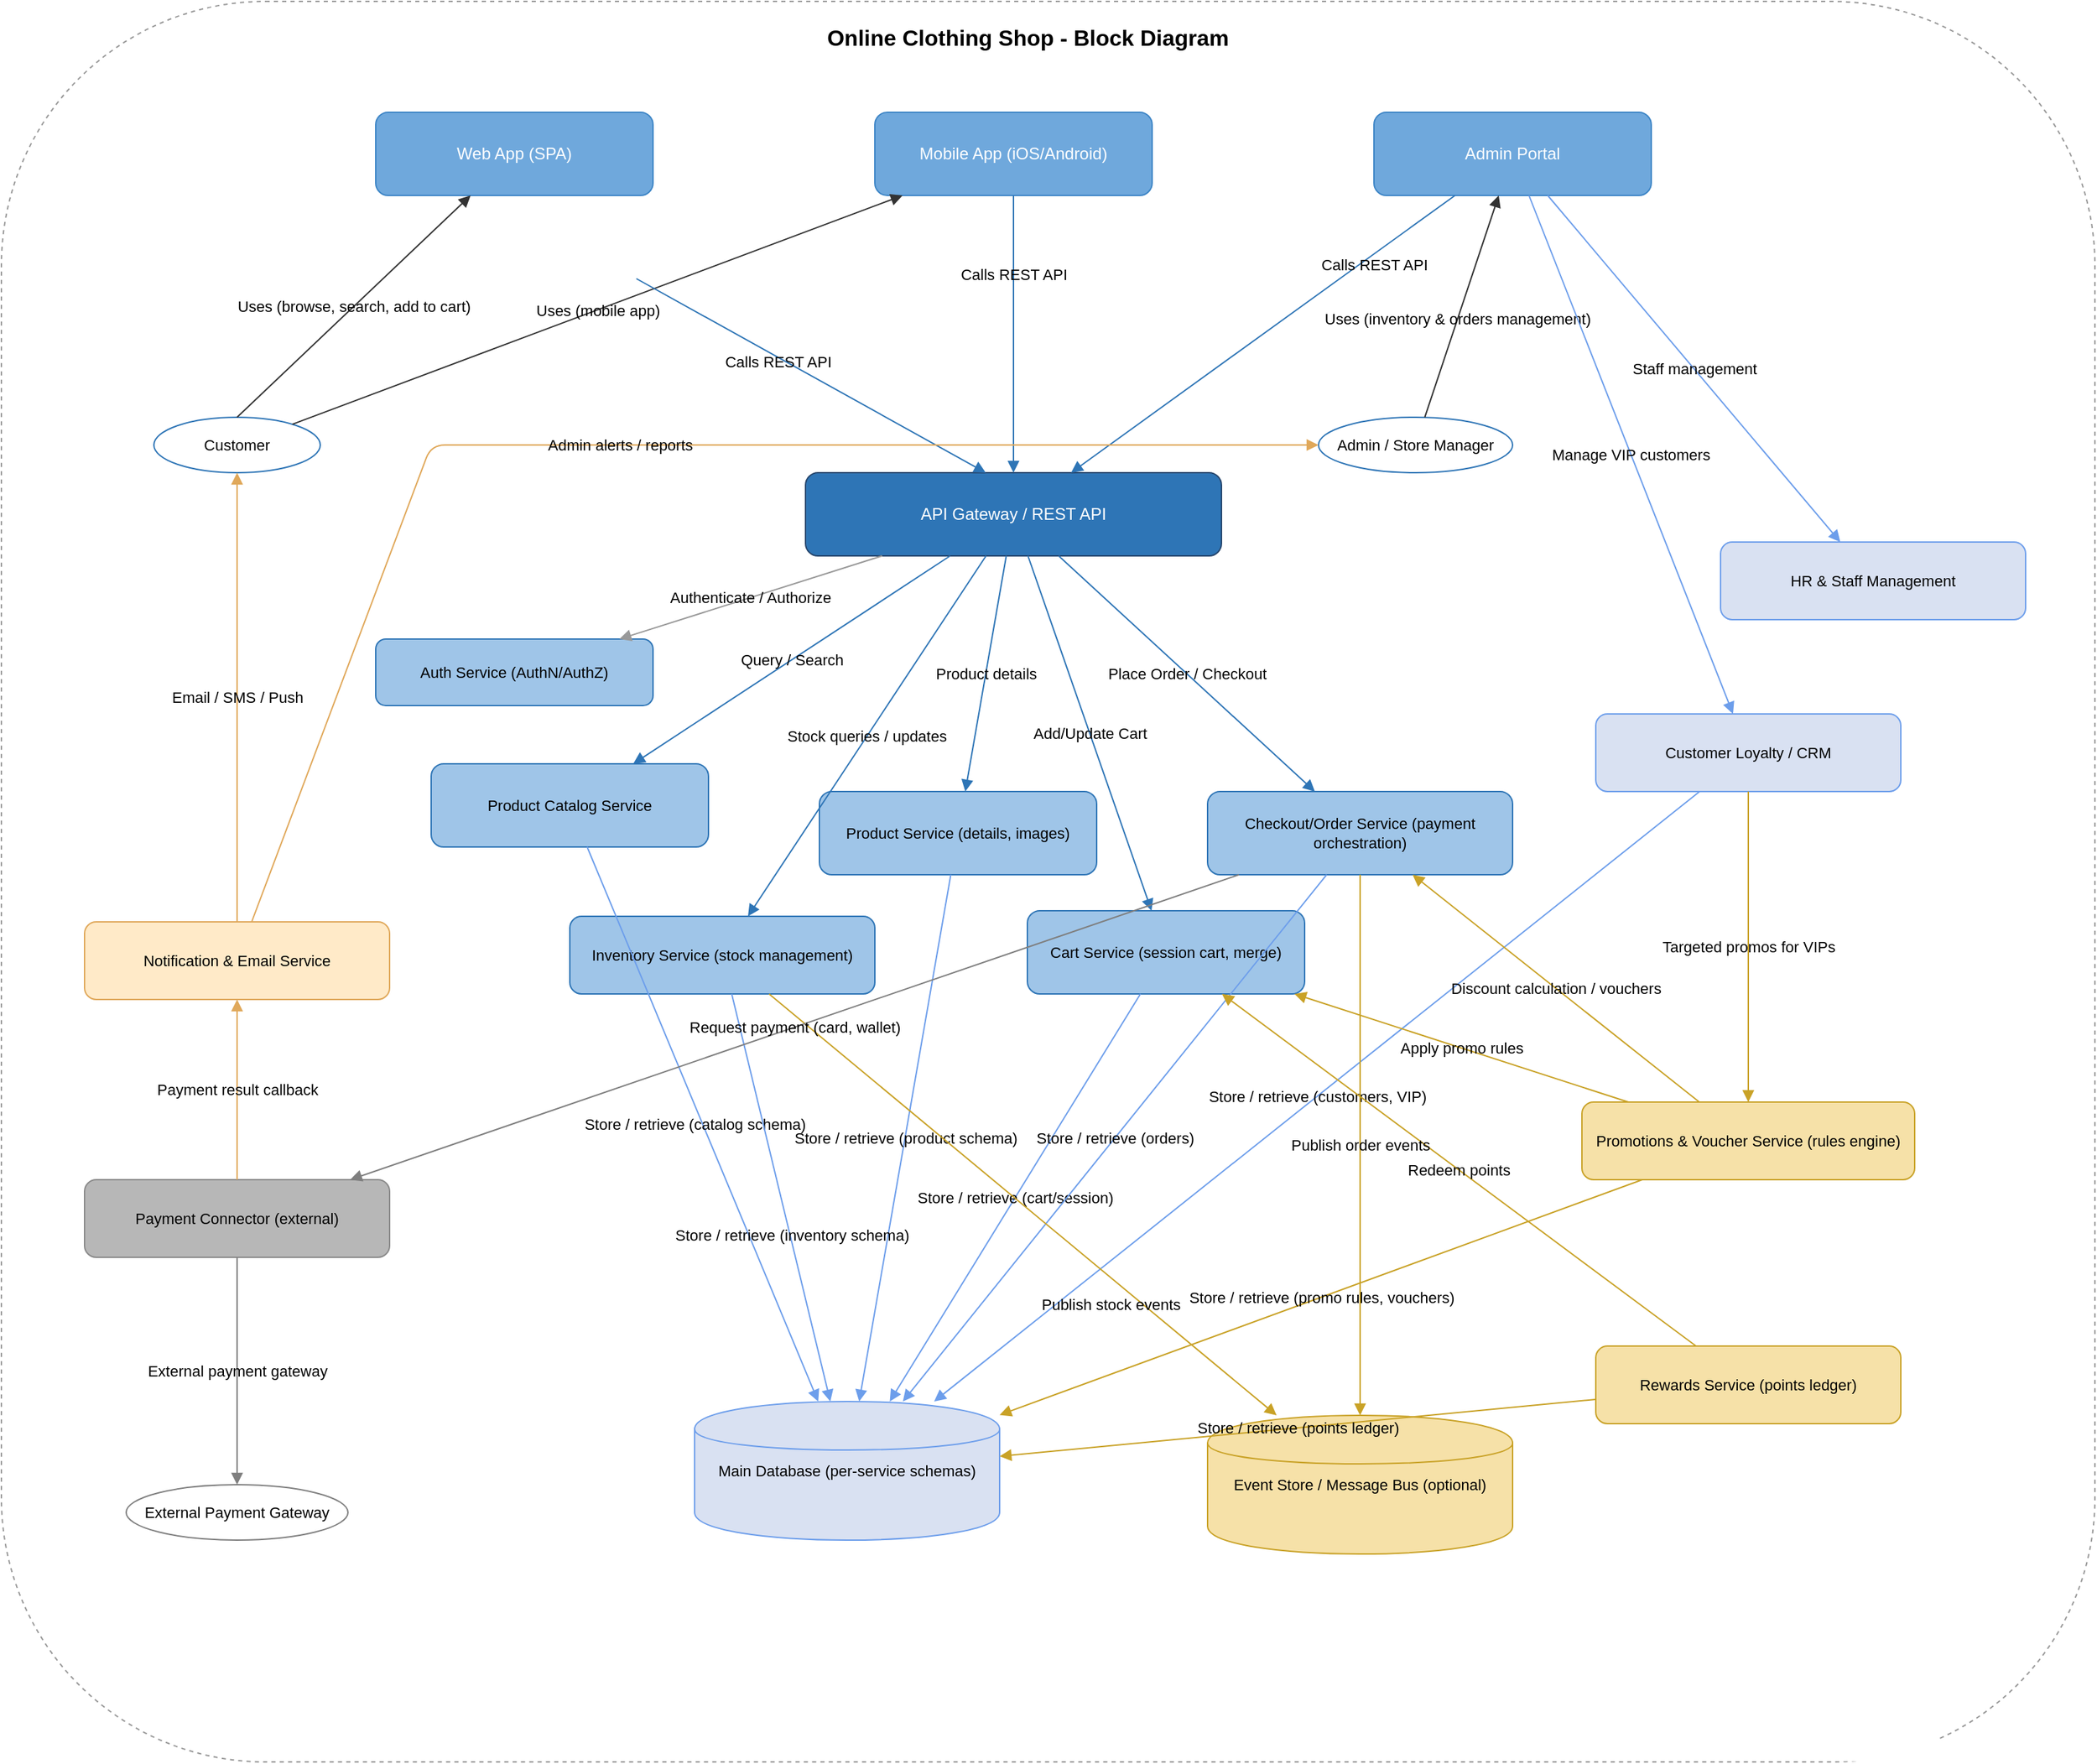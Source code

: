 <mxfile version="28.2.3" pages="4">
  <diagram id="BTmJ7w78IHY5q9u9kIPu" name="BlockDiagram">
    <mxGraphModel grid="0" page="0" gridSize="10" guides="1" tooltips="1" connect="1" arrows="1" fold="1" pageScale="1" pageWidth="827" pageHeight="1169" math="0" shadow="0">
      <root>
        <mxCell id="0" />
        <mxCell id="1" parent="0" />
        <mxCell id="WgEVfO_TUkirVARfNuyo-5" value="" style="rounded=1;dashed=1;strokeColor=#999999;fillColor=none;fontSize=11;align=left;" vertex="1" parent="1">
          <mxGeometry x="-450" y="-1040" width="1510" height="1270" as="geometry" />
        </mxCell>
        <mxCell id="WgEVfO_TUkirVARfNuyo-1" value="Online Clothing Shop - Block Diagram" style="text;html=1;fontSize=16;fontStyle=1;align=center;" vertex="1" parent="1">
          <mxGeometry x="-170" y="-1030" width="920" height="28" as="geometry" />
        </mxCell>
        <mxCell id="WgEVfO_TUkirVARfNuyo-2" value="Customer" style="ellipse;whiteSpace=wrap;html=1;fillColor=#FFFFFF;strokeColor=#2E75B6;fontSize=11;" vertex="1" parent="1">
          <mxGeometry x="-340" y="-740" width="120" height="40" as="geometry" />
        </mxCell>
        <mxCell id="WgEVfO_TUkirVARfNuyo-3" value="Admin / Store Manager" style="ellipse;whiteSpace=wrap;html=1;fillColor=#FFFFFF;strokeColor=#2E75B6;fontSize=11;" vertex="1" parent="1">
          <mxGeometry x="500" y="-740" width="140" height="40" as="geometry" />
        </mxCell>
        <mxCell id="WgEVfO_TUkirVARfNuyo-4" value="External Payment Gateway" style="ellipse;whiteSpace=wrap;html=1;fillColor=#FFFFFF;strokeColor=#7F7F7F;fontSize=11;" vertex="1" parent="1">
          <mxGeometry x="-360" y="30" width="160" height="40" as="geometry" />
        </mxCell>
        <mxCell id="WgEVfO_TUkirVARfNuyo-6" value="Web App (SPA)" style="rounded=1;whiteSpace=wrap;html=1;fillColor=#6fa8dc;strokeColor=#3d85c6;fontSize=12;align=center;fontColor=#ffffff;" vertex="1" parent="1">
          <mxGeometry x="-180" y="-960" width="200" height="60" as="geometry" />
        </mxCell>
        <mxCell id="WgEVfO_TUkirVARfNuyo-7" value="Mobile App (iOS/Android)" style="rounded=1;whiteSpace=wrap;html=1;fillColor=#6fa8dc;strokeColor=#3d85c6;fontSize=12;align=center;fontColor=#ffffff;" vertex="1" parent="1">
          <mxGeometry x="180" y="-960" width="200" height="60" as="geometry" />
        </mxCell>
        <mxCell id="WgEVfO_TUkirVARfNuyo-8" value="Admin Portal" style="rounded=1;whiteSpace=wrap;html=1;fillColor=#6fa8dc;strokeColor=#3d85c6;fontSize=12;align=center;fontColor=#ffffff;" vertex="1" parent="1">
          <mxGeometry x="540" y="-960" width="200" height="60" as="geometry" />
        </mxCell>
        <mxCell id="WgEVfO_TUkirVARfNuyo-9" value="API Gateway / REST API" style="rounded=1;whiteSpace=wrap;html=1;fillColor=#2E75B6;strokeColor=#26466D;fontSize=12;fontColor=#ffffff;align=center;" vertex="1" parent="1">
          <mxGeometry x="130" y="-700" width="300" height="60" as="geometry" />
        </mxCell>
        <mxCell id="WgEVfO_TUkirVARfNuyo-10" value="Auth Service (AuthN/AuthZ)" style="rounded=1;whiteSpace=wrap;html=1;fillColor=#9fc5e8;strokeColor=#2E75B6;fontSize=11;align=center;" vertex="1" parent="1">
          <mxGeometry x="-180" y="-580" width="200" height="48" as="geometry" />
        </mxCell>
        <mxCell id="WgEVfO_TUkirVARfNuyo-11" value="Product Catalog Service" style="rounded=1;whiteSpace=wrap;html=1;fillColor=#9fc5e8;strokeColor=#2E75B6;fontSize=11;align=center;" vertex="1" parent="1">
          <mxGeometry x="-140" y="-490" width="200" height="60" as="geometry" />
        </mxCell>
        <mxCell id="WgEVfO_TUkirVARfNuyo-12" value="Product Service (details, images)" style="rounded=1;whiteSpace=wrap;html=1;fillColor=#9fc5e8;strokeColor=#2E75B6;fontSize=11;align=center;" vertex="1" parent="1">
          <mxGeometry x="140" y="-470" width="200" height="60" as="geometry" />
        </mxCell>
        <mxCell id="WgEVfO_TUkirVARfNuyo-13" value="Cart Service (session cart, merge)" style="rounded=1;whiteSpace=wrap;html=1;fillColor=#9fc5e8;strokeColor=#2E75B6;fontSize=11;align=center;" vertex="1" parent="1">
          <mxGeometry x="290" y="-384" width="200" height="60" as="geometry" />
        </mxCell>
        <mxCell id="WgEVfO_TUkirVARfNuyo-14" value="Checkout/Order Service (payment orchestration)" style="rounded=1;whiteSpace=wrap;html=1;fillColor=#9fc5e8;strokeColor=#2E75B6;fontSize=11;align=center;" vertex="1" parent="1">
          <mxGeometry x="420" y="-470" width="220" height="60" as="geometry" />
        </mxCell>
        <mxCell id="WgEVfO_TUkirVARfNuyo-15" value="Inventory Service (stock management)" style="rounded=1;whiteSpace=wrap;html=1;fillColor=#9fc5e8;strokeColor=#2E75B6;fontSize=11;align=center;" vertex="1" parent="1">
          <mxGeometry x="-40" y="-380" width="220" height="56" as="geometry" />
        </mxCell>
        <mxCell id="WgEVfO_TUkirVARfNuyo-16" value="Promotions &amp; Voucher Service (rules engine)" style="rounded=1;whiteSpace=wrap;html=1;fillColor=#F6E1A8;strokeColor=#C9A227;fontSize=11;align=center;" vertex="1" parent="1">
          <mxGeometry x="690" y="-246" width="240" height="56" as="geometry" />
        </mxCell>
        <mxCell id="WgEVfO_TUkirVARfNuyo-17" value="Rewards Service (points ledger)" style="rounded=1;whiteSpace=wrap;html=1;fillColor=#F6E1A8;strokeColor=#C9A227;fontSize=11;align=center;" vertex="1" parent="1">
          <mxGeometry x="700" y="-70" width="220" height="56" as="geometry" />
        </mxCell>
        <mxCell id="WgEVfO_TUkirVARfNuyo-18" value="Customer Loyalty / CRM" style="rounded=1;whiteSpace=wrap;html=1;fillColor=#D9E1F2;strokeColor=#6D9EEB;fontSize=11;align=center;" vertex="1" parent="1">
          <mxGeometry x="700" y="-526" width="220" height="56" as="geometry" />
        </mxCell>
        <mxCell id="WgEVfO_TUkirVARfNuyo-19" value="HR &amp; Staff Management" style="rounded=1;whiteSpace=wrap;html=1;fillColor=#D9E1F2;strokeColor=#6D9EEB;fontSize=11;align=center;" vertex="1" parent="1">
          <mxGeometry x="790" y="-650" width="220" height="56" as="geometry" />
        </mxCell>
        <mxCell id="WgEVfO_TUkirVARfNuyo-20" value="Payment Connector (external)" style="rounded=1;whiteSpace=wrap;html=1;fillColor=#B7B7B7;strokeColor=#8A8A8A;fontSize=11;align=center;" vertex="1" parent="1">
          <mxGeometry x="-390" y="-190" width="220" height="56" as="geometry" />
        </mxCell>
        <mxCell id="WgEVfO_TUkirVARfNuyo-21" value="Notification &amp; Email Service" style="rounded=1;whiteSpace=wrap;html=1;fillColor=#FFEAC8;strokeColor=#E0A85A;fontSize=11;align=center;" vertex="1" parent="1">
          <mxGeometry x="-390" y="-376" width="220" height="56" as="geometry" />
        </mxCell>
        <mxCell id="WgEVfO_TUkirVARfNuyo-22" value="Main Database (per-service schemas)" style="shape=cylinder;whiteSpace=wrap;html=1;fillColor=#D9E1F2;strokeColor=#6D9EEB;fontSize=11;align=center;" vertex="1" parent="1">
          <mxGeometry x="50" y="-30" width="220" height="100" as="geometry" />
        </mxCell>
        <mxCell id="WgEVfO_TUkirVARfNuyo-23" value="Event Store / Message Bus (optional)" style="shape=cylinder;whiteSpace=wrap;html=1;fillColor=#F6E1A8;strokeColor=#C9A227;fontSize=11;align=center;" vertex="1" parent="1">
          <mxGeometry x="420" y="-20" width="220" height="100" as="geometry" />
        </mxCell>
        <mxCell id="WgEVfO_TUkirVARfNuyo-24" value="Uses (browse, search, add to cart)" style="endArrow=block;html=1;strokeColor=#333333;labelBackgroundColor=none;exitX=0.5;exitY=0;exitDx=0;exitDy=0;" edge="1" parent="1" source="WgEVfO_TUkirVARfNuyo-2" target="WgEVfO_TUkirVARfNuyo-6">
          <mxGeometry relative="1" as="geometry">
            <mxPoint x="-255.632" y="-798.276" as="sourcePoint" />
          </mxGeometry>
        </mxCell>
        <mxCell id="WgEVfO_TUkirVARfNuyo-25" value="Uses (mobile app)" style="endArrow=block;html=1;strokeColor=#333333;labelBackgroundColor=none;" edge="1" parent="1" source="WgEVfO_TUkirVARfNuyo-2" target="WgEVfO_TUkirVARfNuyo-7">
          <mxGeometry relative="1" as="geometry" />
        </mxCell>
        <mxCell id="WgEVfO_TUkirVARfNuyo-26" value="Uses (inventory &amp; orders management)" style="endArrow=block;html=1;strokeColor=#333333;labelBackgroundColor=none;" edge="1" parent="1" source="WgEVfO_TUkirVARfNuyo-3" target="WgEVfO_TUkirVARfNuyo-8">
          <mxGeometry x="-0.124" relative="1" as="geometry">
            <mxPoint y="-1" as="offset" />
          </mxGeometry>
        </mxCell>
        <mxCell id="WgEVfO_TUkirVARfNuyo-27" value="Calls REST API" style="endArrow=block;html=1;strokeColor=#2E75B6;labelBackgroundColor=none;" edge="1" parent="1">
          <mxGeometry x="-0.179" y="-3" relative="1" as="geometry">
            <mxPoint x="8" y="-840" as="sourcePoint" />
            <mxPoint x="260.0" y="-700.0" as="targetPoint" />
            <mxPoint as="offset" />
          </mxGeometry>
        </mxCell>
        <mxCell id="WgEVfO_TUkirVARfNuyo-28" value="Calls REST API" style="endArrow=block;html=1;strokeColor=#2E75B6;labelBackgroundColor=none;" edge="1" parent="1" source="WgEVfO_TUkirVARfNuyo-7" target="WgEVfO_TUkirVARfNuyo-9">
          <mxGeometry x="-0.429" relative="1" as="geometry">
            <mxPoint as="offset" />
          </mxGeometry>
        </mxCell>
        <mxCell id="WgEVfO_TUkirVARfNuyo-29" value="Calls REST API" style="endArrow=block;html=1;strokeColor=#2E75B6;labelBackgroundColor=none;" edge="1" parent="1" source="WgEVfO_TUkirVARfNuyo-8" target="WgEVfO_TUkirVARfNuyo-9">
          <mxGeometry x="-0.551" y="6" relative="1" as="geometry">
            <mxPoint as="offset" />
          </mxGeometry>
        </mxCell>
        <mxCell id="WgEVfO_TUkirVARfNuyo-30" value="Authenticate / Authorize" style="endArrow=block;html=1;strokeColor=#999999;labelBackgroundColor=none;" edge="1" parent="1" source="WgEVfO_TUkirVARfNuyo-9" target="WgEVfO_TUkirVARfNuyo-10">
          <mxGeometry relative="1" as="geometry" />
        </mxCell>
        <mxCell id="WgEVfO_TUkirVARfNuyo-31" value="Query / Search" style="endArrow=block;html=1;strokeColor=#2E75B6;labelBackgroundColor=none;" edge="1" parent="1" source="WgEVfO_TUkirVARfNuyo-9" target="WgEVfO_TUkirVARfNuyo-11">
          <mxGeometry relative="1" as="geometry" />
        </mxCell>
        <mxCell id="WgEVfO_TUkirVARfNuyo-32" value="Product details" style="endArrow=block;html=1;strokeColor=#2E75B6;labelBackgroundColor=none;" edge="1" parent="1" source="WgEVfO_TUkirVARfNuyo-9" target="WgEVfO_TUkirVARfNuyo-12">
          <mxGeometry relative="1" as="geometry" />
        </mxCell>
        <mxCell id="WgEVfO_TUkirVARfNuyo-33" value="Add/Update Cart" style="endArrow=block;html=1;strokeColor=#2E75B6;labelBackgroundColor=none;" edge="1" parent="1" source="WgEVfO_TUkirVARfNuyo-9" target="WgEVfO_TUkirVARfNuyo-13">
          <mxGeometry relative="1" as="geometry" />
        </mxCell>
        <mxCell id="WgEVfO_TUkirVARfNuyo-34" value="Place Order / Checkout" style="endArrow=block;html=1;strokeColor=#2E75B6;labelBackgroundColor=none;" edge="1" parent="1" source="WgEVfO_TUkirVARfNuyo-9" target="WgEVfO_TUkirVARfNuyo-14">
          <mxGeometry relative="1" as="geometry" />
        </mxCell>
        <mxCell id="WgEVfO_TUkirVARfNuyo-35" value="Stock queries / updates" style="endArrow=block;html=1;strokeColor=#2E75B6;labelBackgroundColor=none;" edge="1" parent="1" source="WgEVfO_TUkirVARfNuyo-9" target="WgEVfO_TUkirVARfNuyo-15">
          <mxGeometry relative="1" as="geometry" />
        </mxCell>
        <mxCell id="WgEVfO_TUkirVARfNuyo-36" value="Store / retrieve (catalog schema)" style="endArrow=block;html=1;strokeColor=#6D9EEB;labelBackgroundColor=none;" edge="1" parent="1" source="WgEVfO_TUkirVARfNuyo-11" target="WgEVfO_TUkirVARfNuyo-22">
          <mxGeometry x="-0.01" y="-5" relative="1" as="geometry">
            <mxPoint as="offset" />
          </mxGeometry>
        </mxCell>
        <mxCell id="WgEVfO_TUkirVARfNuyo-37" value="Store / retrieve (product schema)" style="endArrow=block;html=1;strokeColor=#6D9EEB;labelBackgroundColor=none;" edge="1" parent="1" source="WgEVfO_TUkirVARfNuyo-12" target="WgEVfO_TUkirVARfNuyo-22">
          <mxGeometry relative="1" as="geometry" />
        </mxCell>
        <mxCell id="WgEVfO_TUkirVARfNuyo-38" value="Store / retrieve (cart/session)" style="endArrow=block;html=1;strokeColor=#6D9EEB;labelBackgroundColor=none;" edge="1" parent="1" source="WgEVfO_TUkirVARfNuyo-13" target="WgEVfO_TUkirVARfNuyo-22">
          <mxGeometry relative="1" as="geometry" />
        </mxCell>
        <mxCell id="WgEVfO_TUkirVARfNuyo-39" value="Store / retrieve (orders)" style="endArrow=block;html=1;strokeColor=#6D9EEB;labelBackgroundColor=none;" edge="1" parent="1" source="WgEVfO_TUkirVARfNuyo-14" target="WgEVfO_TUkirVARfNuyo-22">
          <mxGeometry relative="1" as="geometry" />
        </mxCell>
        <mxCell id="WgEVfO_TUkirVARfNuyo-40" value="Store / retrieve (inventory schema)" style="endArrow=block;html=1;strokeColor=#6D9EEB;labelBackgroundColor=none;" edge="1" parent="1" source="WgEVfO_TUkirVARfNuyo-15" target="WgEVfO_TUkirVARfNuyo-22">
          <mxGeometry x="0.185" y="1" relative="1" as="geometry">
            <mxPoint as="offset" />
          </mxGeometry>
        </mxCell>
        <mxCell id="WgEVfO_TUkirVARfNuyo-41" value="Store / retrieve (promo rules, vouchers)" style="endArrow=block;html=1;strokeColor=#C9A227;labelBackgroundColor=none;" edge="1" parent="1" source="WgEVfO_TUkirVARfNuyo-16" target="WgEVfO_TUkirVARfNuyo-22">
          <mxGeometry relative="1" as="geometry" />
        </mxCell>
        <mxCell id="WgEVfO_TUkirVARfNuyo-42" value="Store / retrieve (points ledger)" style="endArrow=block;html=1;strokeColor=#C9A227;labelBackgroundColor=none;" edge="1" parent="1" source="WgEVfO_TUkirVARfNuyo-17" target="WgEVfO_TUkirVARfNuyo-22">
          <mxGeometry relative="1" as="geometry" />
        </mxCell>
        <mxCell id="WgEVfO_TUkirVARfNuyo-43" value="Store / retrieve (customers, VIP)" style="endArrow=block;html=1;strokeColor=#6D9EEB;labelBackgroundColor=none;" edge="1" parent="1" source="WgEVfO_TUkirVARfNuyo-18" target="WgEVfO_TUkirVARfNuyo-22">
          <mxGeometry relative="1" as="geometry" />
        </mxCell>
        <mxCell id="WgEVfO_TUkirVARfNuyo-44" value="Apply promo rules" style="endArrow=block;html=1;strokeColor=#C9A227;labelBackgroundColor=none;" edge="1" parent="1" source="WgEVfO_TUkirVARfNuyo-16" target="WgEVfO_TUkirVARfNuyo-13">
          <mxGeometry relative="1" as="geometry" />
        </mxCell>
        <mxCell id="WgEVfO_TUkirVARfNuyo-45" value="Discount calculation / vouchers" style="endArrow=block;html=1;strokeColor=#C9A227;labelBackgroundColor=none;" edge="1" parent="1" source="WgEVfO_TUkirVARfNuyo-16" target="WgEVfO_TUkirVARfNuyo-14">
          <mxGeometry relative="1" as="geometry" />
        </mxCell>
        <mxCell id="WgEVfO_TUkirVARfNuyo-46" value="Redeem points" style="endArrow=block;html=1;strokeColor=#C9A227;labelBackgroundColor=none;" edge="1" parent="1" source="WgEVfO_TUkirVARfNuyo-17" target="WgEVfO_TUkirVARfNuyo-13">
          <mxGeometry relative="1" as="geometry" />
        </mxCell>
        <mxCell id="WgEVfO_TUkirVARfNuyo-47" value="Targeted promos for VIPs" style="endArrow=block;html=1;strokeColor=#C9A227;labelBackgroundColor=none;" edge="1" parent="1" source="WgEVfO_TUkirVARfNuyo-18" target="WgEVfO_TUkirVARfNuyo-16">
          <mxGeometry relative="1" as="geometry" />
        </mxCell>
        <mxCell id="WgEVfO_TUkirVARfNuyo-48" value="Publish order events" style="endArrow=block;html=1;strokeColor=#C9A227;labelBackgroundColor=none;" edge="1" parent="1" source="WgEVfO_TUkirVARfNuyo-14" target="WgEVfO_TUkirVARfNuyo-23">
          <mxGeometry relative="1" as="geometry" />
        </mxCell>
        <mxCell id="WgEVfO_TUkirVARfNuyo-49" value="Publish stock events" style="endArrow=block;html=1;strokeColor=#C9A227;labelBackgroundColor=none;" edge="1" parent="1" source="WgEVfO_TUkirVARfNuyo-15" target="WgEVfO_TUkirVARfNuyo-23">
          <mxGeometry x="0.398" y="-15" relative="1" as="geometry">
            <mxPoint as="offset" />
          </mxGeometry>
        </mxCell>
        <mxCell id="WgEVfO_TUkirVARfNuyo-50" value="Request payment (card, wallet)" style="endArrow=block;html=1;strokeColor=#7F7F7F;labelBackgroundColor=none;" edge="1" parent="1" source="WgEVfO_TUkirVARfNuyo-14" target="WgEVfO_TUkirVARfNuyo-20">
          <mxGeometry relative="1" as="geometry" />
        </mxCell>
        <mxCell id="WgEVfO_TUkirVARfNuyo-51" value="External payment gateway" style="endArrow=block;html=1;strokeColor=#7F7F7F;labelBackgroundColor=none;" edge="1" parent="1" source="WgEVfO_TUkirVARfNuyo-20" target="WgEVfO_TUkirVARfNuyo-4">
          <mxGeometry relative="1" as="geometry" />
        </mxCell>
        <mxCell id="WgEVfO_TUkirVARfNuyo-52" value="Payment result callback" style="endArrow=block;html=1;strokeColor=#E0A85A;labelBackgroundColor=none;" edge="1" parent="1" source="WgEVfO_TUkirVARfNuyo-20" target="WgEVfO_TUkirVARfNuyo-21">
          <mxGeometry relative="1" as="geometry" />
        </mxCell>
        <mxCell id="WgEVfO_TUkirVARfNuyo-53" value="Email / SMS / Push" style="endArrow=block;html=1;strokeColor=#E0A85A;labelBackgroundColor=none;" edge="1" parent="1" source="WgEVfO_TUkirVARfNuyo-21" target="WgEVfO_TUkirVARfNuyo-2">
          <mxGeometry relative="1" as="geometry" />
        </mxCell>
        <mxCell id="WgEVfO_TUkirVARfNuyo-54" value="Admin alerts / reports" style="endArrow=block;html=1;strokeColor=#E0A85A;labelBackgroundColor=none;" edge="1" parent="1" source="WgEVfO_TUkirVARfNuyo-21" target="WgEVfO_TUkirVARfNuyo-3">
          <mxGeometry relative="1" as="geometry">
            <Array as="points">
              <mxPoint x="-140" y="-720" />
              <mxPoint x="500" y="-720" />
            </Array>
          </mxGeometry>
        </mxCell>
        <mxCell id="WgEVfO_TUkirVARfNuyo-55" value="Staff management" style="endArrow=block;html=1;strokeColor=#6D9EEB;labelBackgroundColor=none;" edge="1" parent="1" source="WgEVfO_TUkirVARfNuyo-8" target="WgEVfO_TUkirVARfNuyo-19">
          <mxGeometry relative="1" as="geometry" />
        </mxCell>
        <mxCell id="WgEVfO_TUkirVARfNuyo-56" value="Manage VIP customers" style="endArrow=block;html=1;strokeColor=#6D9EEB;labelBackgroundColor=none;" edge="1" parent="1" source="WgEVfO_TUkirVARfNuyo-8" target="WgEVfO_TUkirVARfNuyo-18">
          <mxGeometry relative="1" as="geometry" />
        </mxCell>
      </root>
    </mxGraphModel>
  </diagram>
  <diagram name="Tham khao" id="PJJaiUDhhw17q7lkfkdJ">
    <mxGraphModel grid="0" page="0" gridSize="10" guides="1" tooltips="1" connect="1" arrows="1" fold="1" pageScale="1" pageWidth="827" pageHeight="1169" math="0" shadow="0">
      <root>
        <mxCell id="0" />
        <mxCell id="1" parent="0" />
        <mxCell id="sRZiUMU7jokd0eDlfuYG-5" style="edgeStyle=orthogonalEdgeStyle;rounded=0;orthogonalLoop=1;jettySize=auto;html=1;exitX=0.5;exitY=0.5;exitDx=0;exitDy=0;exitPerimeter=0;entryX=0.5;entryY=0;entryDx=0;entryDy=0;" edge="1" parent="1" source="sRZiUMU7jokd0eDlfuYG-1" target="sRZiUMU7jokd0eDlfuYG-4">
          <mxGeometry relative="1" as="geometry" />
        </mxCell>
        <mxCell id="sRZiUMU7jokd0eDlfuYG-1" value="Client" style="shape=umlActor;verticalLabelPosition=bottom;verticalAlign=top;html=1;outlineConnect=0;" vertex="1" parent="1">
          <mxGeometry x="-154" y="14" width="30" height="60" as="geometry" />
        </mxCell>
        <mxCell id="sRZiUMU7jokd0eDlfuYG-6" style="edgeStyle=orthogonalEdgeStyle;rounded=0;orthogonalLoop=1;jettySize=auto;html=1;exitX=0.5;exitY=0.5;exitDx=0;exitDy=0;exitPerimeter=0;entryX=0;entryY=0.5;entryDx=0;entryDy=0;" edge="1" parent="1" source="sRZiUMU7jokd0eDlfuYG-2" target="sRZiUMU7jokd0eDlfuYG-4">
          <mxGeometry relative="1" as="geometry" />
        </mxCell>
        <mxCell id="sRZiUMU7jokd0eDlfuYG-2" value="Client" style="shape=umlActor;verticalLabelPosition=bottom;verticalAlign=top;html=1;outlineConnect=0;" vertex="1" parent="1">
          <mxGeometry x="-154" y="127.5" width="30" height="60" as="geometry" />
        </mxCell>
        <mxCell id="sRZiUMU7jokd0eDlfuYG-7" style="edgeStyle=orthogonalEdgeStyle;rounded=0;orthogonalLoop=1;jettySize=auto;html=1;exitX=0.5;exitY=0.5;exitDx=0;exitDy=0;exitPerimeter=0;entryX=0.5;entryY=1;entryDx=0;entryDy=0;" edge="1" parent="1" source="sRZiUMU7jokd0eDlfuYG-3" target="sRZiUMU7jokd0eDlfuYG-4">
          <mxGeometry relative="1" as="geometry" />
        </mxCell>
        <mxCell id="sRZiUMU7jokd0eDlfuYG-3" value="Client" style="shape=umlActor;verticalLabelPosition=bottom;verticalAlign=top;html=1;outlineConnect=0;" vertex="1" parent="1">
          <mxGeometry x="-154" y="241" width="30" height="60" as="geometry" />
        </mxCell>
        <mxCell id="_HmiACfGu8cjM9eKWYtd-8" style="edgeStyle=orthogonalEdgeStyle;rounded=0;orthogonalLoop=1;jettySize=auto;html=1;exitX=1;exitY=0.5;exitDx=0;exitDy=0;" edge="1" parent="1" source="sRZiUMU7jokd0eDlfuYG-4" target="_HmiACfGu8cjM9eKWYtd-4">
          <mxGeometry relative="1" as="geometry" />
        </mxCell>
        <mxCell id="sRZiUMU7jokd0eDlfuYG-4" value="Load Balancer" style="rhombus;whiteSpace=wrap;html=1;fontSize=14;" vertex="1" parent="1">
          <mxGeometry x="-26" y="117.5" width="80" height="80" as="geometry" />
        </mxCell>
        <mxCell id="_HmiACfGu8cjM9eKWYtd-9" value="" style="group" connectable="0" vertex="1" parent="1">
          <mxGeometry x="93" y="-12" width="1076" height="366" as="geometry" />
        </mxCell>
        <mxCell id="sRZiUMU7jokd0eDlfuYG-8" value="Frontend" style="swimlane;whiteSpace=wrap;html=1;startSize=23;" vertex="1" parent="_HmiACfGu8cjM9eKWYtd-9">
          <mxGeometry width="204.462" height="366" as="geometry" />
        </mxCell>
        <mxCell id="_HmiACfGu8cjM9eKWYtd-6" value="" style="group" connectable="0" vertex="1" parent="sRZiUMU7jokd0eDlfuYG-8">
          <mxGeometry x="28.625" y="50" width="135.968" height="239" as="geometry" />
        </mxCell>
        <mxCell id="_HmiACfGu8cjM9eKWYtd-3" value="Object" style="html=1;whiteSpace=wrap;" vertex="1" parent="_HmiACfGu8cjM9eKWYtd-6">
          <mxGeometry x="23.513" y="14.5" width="112.454" height="239" as="geometry" />
        </mxCell>
        <mxCell id="_HmiACfGu8cjM9eKWYtd-4" value="SPA" style="html=1;whiteSpace=wrap;" vertex="1" parent="_HmiACfGu8cjM9eKWYtd-6">
          <mxGeometry width="112.454" height="239" as="geometry" />
        </mxCell>
        <mxCell id="_HmiACfGu8cjM9eKWYtd-5" value="&lt;b&gt;UI&lt;/b&gt;" style="text;html=1;align=center;verticalAlign=middle;resizable=0;points=[];autosize=1;strokeColor=none;fillColor=none;" vertex="1" parent="_HmiACfGu8cjM9eKWYtd-6">
          <mxGeometry x="37.826" width="30" height="26" as="geometry" />
        </mxCell>
        <mxCell id="sRZiUMU7jokd0eDlfuYG-9" value="Backend" style="swimlane;whiteSpace=wrap;html=1;startSize=23;" vertex="1" parent="_HmiACfGu8cjM9eKWYtd-9">
          <mxGeometry x="204.46" width="871.54" height="366" as="geometry" />
        </mxCell>
        <mxCell id="_HmiACfGu8cjM9eKWYtd-10" value="" style="group" connectable="0" vertex="1" parent="sRZiUMU7jokd0eDlfuYG-9">
          <mxGeometry x="589.874" y="54" width="258" height="296" as="geometry" />
        </mxCell>
        <mxCell id="_HmiACfGu8cjM9eKWYtd-13" value="&lt;b&gt;UI&lt;/b&gt;" style="text;html=1;align=center;verticalAlign=middle;resizable=0;points=[];autosize=1;strokeColor=none;fillColor=none;" vertex="1" parent="_HmiACfGu8cjM9eKWYtd-10">
          <mxGeometry x="37.826" width="30" height="26" as="geometry" />
        </mxCell>
        <mxCell id="_HmiACfGu8cjM9eKWYtd-15" value="" style="group" connectable="0" vertex="1" parent="_HmiACfGu8cjM9eKWYtd-10">
          <mxGeometry width="258" height="296" as="geometry" />
        </mxCell>
        <mxCell id="_HmiACfGu8cjM9eKWYtd-14" value="Object" style="html=1;whiteSpace=wrap;" vertex="1" parent="_HmiACfGu8cjM9eKWYtd-15">
          <mxGeometry x="-501.14" y="34" width="759.14" height="262" as="geometry" />
        </mxCell>
        <mxCell id="_HmiACfGu8cjM9eKWYtd-11" value="Object" style="html=1;whiteSpace=wrap;" vertex="1" parent="_HmiACfGu8cjM9eKWYtd-15">
          <mxGeometry x="-538.69" y="17.5" width="779.69" height="258.5" as="geometry" />
        </mxCell>
        <mxCell id="_HmiACfGu8cjM9eKWYtd-12" value="" style="html=1;whiteSpace=wrap;" vertex="1" parent="_HmiACfGu8cjM9eKWYtd-15">
          <mxGeometry x="-562" width="783" height="260" as="geometry" />
        </mxCell>
        <mxCell id="_HmiACfGu8cjM9eKWYtd-18" value="" style="html=1;whiteSpace=wrap;" vertex="1" parent="_HmiACfGu8cjM9eKWYtd-15">
          <mxGeometry x="-546.46" y="11" width="243.447" height="236" as="geometry" />
        </mxCell>
        <mxCell id="_HmiACfGu8cjM9eKWYtd-19" value="" style="html=1;whiteSpace=wrap;" vertex="1" parent="_HmiACfGu8cjM9eKWYtd-15">
          <mxGeometry x="-292.654" y="11" width="243.447" height="236" as="geometry" />
        </mxCell>
        <mxCell id="_HmiACfGu8cjM9eKWYtd-21" value="" style="html=1;whiteSpace=wrap;" vertex="1" parent="_HmiACfGu8cjM9eKWYtd-15">
          <mxGeometry x="-40.334" y="11" width="243.447" height="236" as="geometry" />
        </mxCell>
        <mxCell id="_HmiACfGu8cjM9eKWYtd-26" value="&lt;b&gt;Order&lt;/b&gt;" style="text;html=1;align=center;verticalAlign=middle;resizable=0;points=[];autosize=1;strokeColor=none;fillColor=none;" vertex="1" parent="_HmiACfGu8cjM9eKWYtd-15">
          <mxGeometry x="60.666" y="11" width="51" height="26" as="geometry" />
        </mxCell>
        <mxCell id="_HmiACfGu8cjM9eKWYtd-25" value="&lt;b&gt;Basket&lt;/b&gt;" style="text;html=1;align=center;verticalAlign=middle;resizable=0;points=[];autosize=1;strokeColor=none;fillColor=none;" vertex="1" parent="_HmiACfGu8cjM9eKWYtd-15">
          <mxGeometry x="-202.334" y="14" width="57" height="26" as="geometry" />
        </mxCell>
        <mxCell id="_HmiACfGu8cjM9eKWYtd-27" value="UI" style="html=1;whiteSpace=wrap;" vertex="1" parent="_HmiACfGu8cjM9eKWYtd-15">
          <mxGeometry x="-516.33" y="40" width="180.33" height="50" as="geometry" />
        </mxCell>
        <mxCell id="_HmiACfGu8cjM9eKWYtd-28" value="Business Logic" style="html=1;whiteSpace=wrap;" vertex="1" parent="_HmiACfGu8cjM9eKWYtd-15">
          <mxGeometry x="-516.334" y="108" width="180.33" height="50" as="geometry" />
        </mxCell>
        <mxCell id="_HmiACfGu8cjM9eKWYtd-29" value="Data Access" style="html=1;whiteSpace=wrap;" vertex="1" parent="_HmiACfGu8cjM9eKWYtd-15">
          <mxGeometry x="-516.334" y="176" width="180.33" height="50" as="geometry" />
        </mxCell>
        <mxCell id="_HmiACfGu8cjM9eKWYtd-30" value="listing products" style="html=1;whiteSpace=wrap;fontStyle=1;rotation=90;" vertex="1" parent="_HmiACfGu8cjM9eKWYtd-15">
          <mxGeometry x="-611.5" y="110.17" width="204.33" height="50" as="geometry" />
        </mxCell>
        <mxCell id="_HmiACfGu8cjM9eKWYtd-31" value="UI" style="html=1;whiteSpace=wrap;" vertex="1" parent="_HmiACfGu8cjM9eKWYtd-15">
          <mxGeometry x="-266.169" y="42.175" width="180.33" height="50" as="geometry" />
        </mxCell>
        <mxCell id="_HmiACfGu8cjM9eKWYtd-32" value="Business Logic" style="html=1;whiteSpace=wrap;" vertex="1" parent="_HmiACfGu8cjM9eKWYtd-15">
          <mxGeometry x="-266.173" y="110.175" width="180.33" height="50" as="geometry" />
        </mxCell>
        <mxCell id="_HmiACfGu8cjM9eKWYtd-33" value="Data Access" style="html=1;whiteSpace=wrap;" vertex="1" parent="_HmiACfGu8cjM9eKWYtd-15">
          <mxGeometry x="-266.173" y="178.175" width="180.33" height="50" as="geometry" />
        </mxCell>
        <mxCell id="_HmiACfGu8cjM9eKWYtd-34" value="add to basket&lt;span style=&quot;color: rgba(0, 0, 0, 0); font-family: monospace; font-size: 0px; font-weight: 400; text-align: start; text-wrap-mode: nowrap;&quot;&gt;%3CmxGraphModel%3E%3Croot%3E%3CmxCell%20id%3D%220%22%2F%3E%3CmxCell%20id%3D%221%22%20parent%3D%220%22%2F%3E%3CmxCell%20id%3D%222%22%20value%3D%22UI%22%20style%3D%22html%3D1%3BwhiteSpace%3Dwrap%3B%22%20vertex%3D%221%22%20parent%3D%221%22%3E%3CmxGeometry%20x%3D%22371.004%22%20y%3D%2282%22%20width%3D%22180.33%22%20height%3D%2250%22%20as%3D%22geometry%22%2F%3E%3C%2FmxCell%3E%3CmxCell%20id%3D%223%22%20value%3D%22Business%20Logic%22%20style%3D%22html%3D1%3BwhiteSpace%3Dwrap%3B%22%20vertex%3D%221%22%20parent%3D%221%22%3E%3CmxGeometry%20x%3D%22371%22%20y%3D%22150%22%20width%3D%22180.33%22%20height%3D%2250%22%20as%3D%22geometry%22%2F%3E%3C%2FmxCell%3E%3CmxCell%20id%3D%224%22%20value%3D%22Data%20Access%22%20style%3D%22html%3D1%3BwhiteSpace%3Dwrap%3B%22%20vertex%3D%221%22%20parent%3D%221%22%3E%3CmxGeometry%20x%3D%22371%22%20y%3D%22218%22%20width%3D%22180.33%22%20height%3D%2250%22%20as%3D%22geometry%22%2F%3E%3C%2FmxCell%3E%3CmxCell%20id%3D%225%22%20value%3D%22listing%20products%22%20style%3D%22html%3D1%3BwhiteSpace%3Dwrap%3BfontStyle%3D1%3Brotation%3D90%3B%22%20vertex%3D%221%22%20parent%3D%221%22%3E%3CmxGeometry%20x%3D%22275.834%22%20y%3D%22152.17%22%20width%3D%22204.33%22%20height%3D%2250%22%20as%3D%22geometry%22%2F%3E%3C%2FmxCell%3E%3C%2Froot%3E%3C%2FmxGraphModel%3E&lt;/span&gt;" style="html=1;whiteSpace=wrap;fontStyle=1;rotation=90;" vertex="1" parent="_HmiACfGu8cjM9eKWYtd-15">
          <mxGeometry x="-361.339" y="112.345" width="204.33" height="50" as="geometry" />
        </mxCell>
        <mxCell id="_HmiACfGu8cjM9eKWYtd-35" value="checkout order" style="html=1;whiteSpace=wrap;fontStyle=1;rotation=90;" vertex="1" parent="_HmiACfGu8cjM9eKWYtd-15">
          <mxGeometry x="-104.339" y="110.175" width="204.33" height="50" as="geometry" />
        </mxCell>
        <mxCell id="_HmiACfGu8cjM9eKWYtd-39" value="" style="group" connectable="0" vertex="1" parent="_HmiACfGu8cjM9eKWYtd-15">
          <mxGeometry x="7.67" y="81" width="136.33" height="115" as="geometry" />
        </mxCell>
        <mxCell id="_HmiACfGu8cjM9eKWYtd-36" value="" style="ellipse;whiteSpace=wrap;html=1;" vertex="1" parent="_HmiACfGu8cjM9eKWYtd-39">
          <mxGeometry width="136.33" height="115" as="geometry" />
        </mxCell>
        <mxCell id="_HmiACfGu8cjM9eKWYtd-37" value="" style="ellipse;whiteSpace=wrap;html=1;" vertex="1" parent="_HmiACfGu8cjM9eKWYtd-39">
          <mxGeometry x="9.71" y="4.924" width="116.91" height="105.141" as="geometry" />
        </mxCell>
        <mxCell id="_HmiACfGu8cjM9eKWYtd-38" value="Clean Architecture" style="ellipse;whiteSpace=wrap;html=1;" vertex="1" parent="_HmiACfGu8cjM9eKWYtd-39">
          <mxGeometry x="19.126" y="15.631" width="98.078" height="83.738" as="geometry" />
        </mxCell>
        <mxCell id="_HmiACfGu8cjM9eKWYtd-24" value="&lt;b&gt;Product&lt;/b&gt;" style="text;html=1;align=center;verticalAlign=middle;resizable=0;points=[];autosize=1;strokeColor=none;fillColor=none;" vertex="1" parent="sRZiUMU7jokd0eDlfuYG-9">
          <mxGeometry x="130.54" y="67" width="63" height="26" as="geometry" />
        </mxCell>
        <mxCell id="_HmiACfGu8cjM9eKWYtd-17" style="edgeStyle=orthogonalEdgeStyle;rounded=0;orthogonalLoop=1;jettySize=auto;html=1;exitX=1;exitY=0.5;exitDx=0;exitDy=0;entryX=0;entryY=0.5;entryDx=0;entryDy=0;" edge="1" parent="_HmiACfGu8cjM9eKWYtd-9" source="_HmiACfGu8cjM9eKWYtd-3" target="_HmiACfGu8cjM9eKWYtd-12">
          <mxGeometry relative="1" as="geometry" />
        </mxCell>
        <mxCell id="_HmiACfGu8cjM9eKWYtd-16" value="" style="group" connectable="0" vertex="1" parent="1">
          <mxGeometry x="1218" y="87" width="166" height="198" as="geometry" />
        </mxCell>
        <mxCell id="sRZiUMU7jokd0eDlfuYG-17" value="&lt;b&gt;RDBMS&lt;/b&gt;" style="strokeWidth=2;html=1;shape=mxgraph.flowchart.database;whiteSpace=wrap;" vertex="1" parent="_HmiACfGu8cjM9eKWYtd-16">
          <mxGeometry width="166" height="170" as="geometry" />
        </mxCell>
        <mxCell id="sRZiUMU7jokd0eDlfuYG-15" value="Product Schema" style="strokeWidth=2;html=1;shape=mxgraph.flowchart.database;whiteSpace=wrap;verticalAlign=middle;" vertex="1" parent="_HmiACfGu8cjM9eKWYtd-16">
          <mxGeometry x="8" y="112" width="71" height="86" as="geometry" />
        </mxCell>
        <mxCell id="sRZiUMU7jokd0eDlfuYG-16" value="Order Schema" style="strokeWidth=2;html=1;shape=mxgraph.flowchart.database;whiteSpace=wrap;" vertex="1" parent="_HmiACfGu8cjM9eKWYtd-16">
          <mxGeometry x="87" y="113" width="70" height="83" as="geometry" />
        </mxCell>
        <mxCell id="_HmiACfGu8cjM9eKWYtd-23" style="edgeStyle=orthogonalEdgeStyle;rounded=0;orthogonalLoop=1;jettySize=auto;html=1;exitX=1;exitY=0.5;exitDx=0;exitDy=0;entryX=0;entryY=0.5;entryDx=0;entryDy=0;entryPerimeter=0;" edge="1" parent="1" source="_HmiACfGu8cjM9eKWYtd-12" target="sRZiUMU7jokd0eDlfuYG-17">
          <mxGeometry relative="1" as="geometry" />
        </mxCell>
      </root>
    </mxGraphModel>
  </diagram>
  <diagram name="Tham khao 2" id="1j9SmmENvWLVRRzYS0KP">
    <mxGraphModel grid="0" page="0" gridSize="10" guides="1" tooltips="1" connect="1" arrows="1" fold="1" pageScale="1" pageWidth="827" pageHeight="1169" math="0" shadow="0">
      <root>
        <mxCell id="0" />
        <mxCell id="1" parent="0" />
        <mxCell id="aAJ2rTtA1ZatpzF-0je7-1" value="" style="rounded=1;whiteSpace=wrap;html=1;" vertex="1" parent="1">
          <mxGeometry x="110" y="150" width="460" height="60" as="geometry" />
        </mxCell>
        <mxCell id="aAJ2rTtA1ZatpzF-0je7-19" value="" style="ellipse;html=1;shape=startState;fillColor=#000000;strokeColor=#ff0000;" vertex="1" parent="1">
          <mxGeometry x="470" y="60" width="30" height="30" as="geometry" />
        </mxCell>
        <mxCell id="aAJ2rTtA1ZatpzF-0je7-20" value="" style="edgeStyle=orthogonalEdgeStyle;html=1;verticalAlign=bottom;endArrow=open;endSize=8;strokeColor=#ff0000;rounded=0;entryX=0.815;entryY=-0.02;entryDx=0;entryDy=0;entryPerimeter=0;" edge="1" parent="1" source="aAJ2rTtA1ZatpzF-0je7-19" target="aAJ2rTtA1ZatpzF-0je7-1">
          <mxGeometry relative="1" as="geometry">
            <mxPoint x="485" y="160" as="targetPoint" />
          </mxGeometry>
        </mxCell>
        <mxCell id="aAJ2rTtA1ZatpzF-0je7-73" value="Write request" style="edgeLabel;html=1;align=center;verticalAlign=middle;resizable=0;points=[];" connectable="0" vertex="1" parent="aAJ2rTtA1ZatpzF-0je7-20">
          <mxGeometry x="-0.468" relative="1" as="geometry">
            <mxPoint as="offset" />
          </mxGeometry>
        </mxCell>
        <mxCell id="aAJ2rTtA1ZatpzF-0je7-36" value="" style="ellipse;html=1;shape=startState;fillColor=#000000;strokeColor=#ff0000;" vertex="1" parent="1">
          <mxGeometry x="170" y="60" width="30" height="30" as="geometry" />
        </mxCell>
        <mxCell id="aAJ2rTtA1ZatpzF-0je7-37" value="" style="edgeStyle=orthogonalEdgeStyle;html=1;verticalAlign=bottom;endArrow=open;endSize=8;strokeColor=#ff0000;rounded=0;" edge="1" parent="1" source="aAJ2rTtA1ZatpzF-0je7-36">
          <mxGeometry relative="1" as="geometry">
            <mxPoint x="185" y="150" as="targetPoint" />
          </mxGeometry>
        </mxCell>
        <mxCell id="aAJ2rTtA1ZatpzF-0je7-72" value="Read request" style="edgeLabel;html=1;align=center;verticalAlign=middle;resizable=0;points=[];" connectable="0" vertex="1" parent="aAJ2rTtA1ZatpzF-0je7-37">
          <mxGeometry x="-0.459" y="-4" relative="1" as="geometry">
            <mxPoint as="offset" />
          </mxGeometry>
        </mxCell>
        <mxCell id="aAJ2rTtA1ZatpzF-0je7-38" value="GUI" style="text;html=1;align=center;verticalAlign=middle;whiteSpace=wrap;rounded=0;" vertex="1" parent="1">
          <mxGeometry x="110" y="150" width="60" height="30" as="geometry" />
        </mxCell>
        <mxCell id="aAJ2rTtA1ZatpzF-0je7-39" value="Query handler using Dapper" style="rounded=1;whiteSpace=wrap;html=1;" vertex="1" parent="1">
          <mxGeometry x="110" y="280" width="120" height="60" as="geometry" />
        </mxCell>
        <mxCell id="aAJ2rTtA1ZatpzF-0je7-40" value="Command handler using DDD and EF" style="rounded=1;whiteSpace=wrap;html=1;" vertex="1" parent="1">
          <mxGeometry x="330" y="280" width="240" height="60" as="geometry" />
        </mxCell>
        <mxCell id="aAJ2rTtA1ZatpzF-0je7-41" value="Doma in Logic" style="rounded=1;whiteSpace=wrap;html=1;" vertex="1" parent="1">
          <mxGeometry x="400" y="430" width="120" height="60" as="geometry" />
        </mxCell>
        <mxCell id="aAJ2rTtA1ZatpzF-0je7-42" value="" style="rounded=1;whiteSpace=wrap;html=1;" vertex="1" parent="1">
          <mxGeometry x="330" y="540" width="240" height="60" as="geometry" />
        </mxCell>
        <mxCell id="aAJ2rTtA1ZatpzF-0je7-43" value="" style="rounded=1;whiteSpace=wrap;html=1;" vertex="1" parent="1">
          <mxGeometry x="110" y="690" width="460" height="60" as="geometry" />
        </mxCell>
        <mxCell id="aAJ2rTtA1ZatpzF-0je7-44" value="Database" style="text;html=1;align=center;verticalAlign=middle;whiteSpace=wrap;rounded=0;" vertex="1" parent="1">
          <mxGeometry x="120" y="690" width="60" height="30" as="geometry" />
        </mxCell>
        <mxCell id="aAJ2rTtA1ZatpzF-0je7-45" value="" style="endArrow=classic;html=1;rounded=0;entryX=0.17;entryY=-0.02;entryDx=0;entryDy=0;entryPerimeter=0;" edge="1" parent="1">
          <mxGeometry width="50" height="50" relative="1" as="geometry">
            <mxPoint x="150" y="210" as="sourcePoint" />
            <mxPoint x="150.12" y="280.0" as="targetPoint" />
          </mxGeometry>
        </mxCell>
        <mxCell id="aAJ2rTtA1ZatpzF-0je7-46" value="1. Query" style="edgeLabel;html=1;align=center;verticalAlign=middle;resizable=0;points=[];" connectable="0" vertex="1" parent="aAJ2rTtA1ZatpzF-0je7-45">
          <mxGeometry x="-0.144" y="-2" relative="1" as="geometry">
            <mxPoint as="offset" />
          </mxGeometry>
        </mxCell>
        <mxCell id="aAJ2rTtA1ZatpzF-0je7-47" value="" style="endArrow=classic;html=1;rounded=0;exitX=0.15;exitY=1.033;exitDx=0;exitDy=0;exitPerimeter=0;entryX=0.133;entryY=-0.053;entryDx=0;entryDy=0;entryPerimeter=0;" edge="1" parent="1">
          <mxGeometry width="50" height="50" relative="1" as="geometry">
            <mxPoint x="149.52" y="343.57" as="sourcePoint" />
            <mxPoint x="149.5" y="690.0" as="targetPoint" />
          </mxGeometry>
        </mxCell>
        <mxCell id="aAJ2rTtA1ZatpzF-0je7-48" value="2. SQL" style="edgeLabel;html=1;align=center;verticalAlign=middle;resizable=0;points=[];" connectable="0" vertex="1" parent="aAJ2rTtA1ZatpzF-0je7-47">
          <mxGeometry x="0.815" y="-1" relative="1" as="geometry">
            <mxPoint x="2" y="-28" as="offset" />
          </mxGeometry>
        </mxCell>
        <mxCell id="aAJ2rTtA1ZatpzF-0je7-49" value="" style="endArrow=classic;html=1;rounded=0;exitX=0.196;exitY=0;exitDx=0;exitDy=0;exitPerimeter=0;entryX=0.75;entryY=1;entryDx=0;entryDy=0;" edge="1" parent="1" source="aAJ2rTtA1ZatpzF-0je7-43" target="aAJ2rTtA1ZatpzF-0je7-39">
          <mxGeometry width="50" height="50" relative="1" as="geometry">
            <mxPoint x="240" y="480" as="sourcePoint" />
            <mxPoint x="290" y="430" as="targetPoint" />
          </mxGeometry>
        </mxCell>
        <mxCell id="aAJ2rTtA1ZatpzF-0je7-50" value="3. Result" style="edgeLabel;html=1;align=center;verticalAlign=middle;resizable=0;points=[];" connectable="0" vertex="1" parent="aAJ2rTtA1ZatpzF-0je7-49">
          <mxGeometry x="0.746" y="1" relative="1" as="geometry">
            <mxPoint as="offset" />
          </mxGeometry>
        </mxCell>
        <mxCell id="aAJ2rTtA1ZatpzF-0je7-52" value="" style="endArrow=classic;html=1;rounded=0;exitX=0.75;exitY=0;exitDx=0;exitDy=0;entryX=0.194;entryY=1.053;entryDx=0;entryDy=0;entryPerimeter=0;" edge="1" parent="1" source="aAJ2rTtA1ZatpzF-0je7-39" target="aAJ2rTtA1ZatpzF-0je7-1">
          <mxGeometry width="50" height="50" relative="1" as="geometry">
            <mxPoint x="270" y="610" as="sourcePoint" />
            <mxPoint x="270" y="260" as="targetPoint" />
          </mxGeometry>
        </mxCell>
        <mxCell id="aAJ2rTtA1ZatpzF-0je7-53" value="4. Result" style="edgeLabel;html=1;align=center;verticalAlign=middle;resizable=0;points=[];" connectable="0" vertex="1" parent="aAJ2rTtA1ZatpzF-0je7-52">
          <mxGeometry x="0.746" y="1" relative="1" as="geometry">
            <mxPoint x="2" y="28" as="offset" />
          </mxGeometry>
        </mxCell>
        <mxCell id="aAJ2rTtA1ZatpzF-0je7-54" value="" style="endArrow=classic;html=1;rounded=0;exitX=0.817;exitY=1.013;exitDx=0;exitDy=0;exitPerimeter=0;entryX=0.648;entryY=-0.02;entryDx=0;entryDy=0;entryPerimeter=0;" edge="1" parent="1" source="aAJ2rTtA1ZatpzF-0je7-1" target="aAJ2rTtA1ZatpzF-0je7-40">
          <mxGeometry width="50" height="50" relative="1" as="geometry">
            <mxPoint x="370" y="400" as="sourcePoint" />
            <mxPoint x="420" y="350" as="targetPoint" />
          </mxGeometry>
        </mxCell>
        <mxCell id="aAJ2rTtA1ZatpzF-0je7-55" value="Command" style="text;html=1;align=center;verticalAlign=middle;whiteSpace=wrap;rounded=0;" vertex="1" parent="1">
          <mxGeometry x="500" y="220" width="60" height="30" as="geometry" />
        </mxCell>
        <mxCell id="aAJ2rTtA1ZatpzF-0je7-56" value="" style="endArrow=classic;html=1;rounded=0;exitX=0.082;exitY=1.007;exitDx=0;exitDy=0;exitPerimeter=0;entryX=0.082;entryY=0;entryDx=0;entryDy=0;entryPerimeter=0;" edge="1" parent="1" source="aAJ2rTtA1ZatpzF-0je7-40" target="aAJ2rTtA1ZatpzF-0je7-42">
          <mxGeometry width="50" height="50" relative="1" as="geometry">
            <mxPoint x="370" y="400" as="sourcePoint" />
            <mxPoint x="420" y="350" as="targetPoint" />
          </mxGeometry>
        </mxCell>
        <mxCell id="aAJ2rTtA1ZatpzF-0je7-57" value="" style="endArrow=classic;html=1;rounded=0;exitX=0.167;exitY=0;exitDx=0;exitDy=0;exitPerimeter=0;entryX=0.172;entryY=1.033;entryDx=0;entryDy=0;entryPerimeter=0;" edge="1" parent="1" source="aAJ2rTtA1ZatpzF-0je7-42" target="aAJ2rTtA1ZatpzF-0je7-40">
          <mxGeometry width="50" height="50" relative="1" as="geometry">
            <mxPoint x="370" y="400" as="sourcePoint" />
            <mxPoint x="420" y="350" as="targetPoint" />
          </mxGeometry>
        </mxCell>
        <mxCell id="aAJ2rTtA1ZatpzF-0je7-58" value="" style="endArrow=classic;html=1;rounded=0;exitX=0.5;exitY=1;exitDx=0;exitDy=0;entryX=0.417;entryY=0;entryDx=0;entryDy=0;entryPerimeter=0;" edge="1" parent="1" source="aAJ2rTtA1ZatpzF-0je7-40" target="aAJ2rTtA1ZatpzF-0je7-41">
          <mxGeometry width="50" height="50" relative="1" as="geometry">
            <mxPoint x="350" y="450" as="sourcePoint" />
            <mxPoint x="400" y="400" as="targetPoint" />
          </mxGeometry>
        </mxCell>
        <mxCell id="aAJ2rTtA1ZatpzF-0je7-59" value="" style="endArrow=classic;html=1;rounded=0;entryX=0.878;entryY=-0.047;entryDx=0;entryDy=0;entryPerimeter=0;" edge="1" parent="1" target="aAJ2rTtA1ZatpzF-0je7-42">
          <mxGeometry width="50" height="50" relative="1" as="geometry">
            <mxPoint x="541" y="340" as="sourcePoint" />
            <mxPoint x="400" y="400" as="targetPoint" />
            <Array as="points" />
          </mxGeometry>
        </mxCell>
        <mxCell id="aAJ2rTtA1ZatpzF-0je7-60" value="" style="endArrow=classic;html=1;rounded=0;exitX=0.088;exitY=1.033;exitDx=0;exitDy=0;exitPerimeter=0;" edge="1" parent="1" source="aAJ2rTtA1ZatpzF-0je7-42">
          <mxGeometry width="50" height="50" relative="1" as="geometry">
            <mxPoint x="350" y="620" as="sourcePoint" />
            <mxPoint x="350" y="689" as="targetPoint" />
          </mxGeometry>
        </mxCell>
        <mxCell id="aAJ2rTtA1ZatpzF-0je7-61" value="" style="endArrow=classic;html=1;rounded=0;entryX=0.175;entryY=0.993;entryDx=0;entryDy=0;entryPerimeter=0;" edge="1" parent="1" target="aAJ2rTtA1ZatpzF-0je7-42">
          <mxGeometry width="50" height="50" relative="1" as="geometry">
            <mxPoint x="370" y="690" as="sourcePoint" />
            <mxPoint x="400" y="570" as="targetPoint" />
          </mxGeometry>
        </mxCell>
        <mxCell id="aAJ2rTtA1ZatpzF-0je7-62" value="" style="endArrow=classic;html=1;rounded=0;exitX=0.875;exitY=0.993;exitDx=0;exitDy=0;exitPerimeter=0;entryX=0.935;entryY=-0.04;entryDx=0;entryDy=0;entryPerimeter=0;" edge="1" parent="1" source="aAJ2rTtA1ZatpzF-0je7-42" target="aAJ2rTtA1ZatpzF-0je7-43">
          <mxGeometry width="50" height="50" relative="1" as="geometry">
            <mxPoint x="350" y="620" as="sourcePoint" />
            <mxPoint x="400" y="570" as="targetPoint" />
          </mxGeometry>
        </mxCell>
        <mxCell id="aAJ2rTtA1ZatpzF-0je7-63" value="4. Entities" style="text;html=1;align=center;verticalAlign=middle;whiteSpace=wrap;rounded=0;" vertex="1" parent="1">
          <mxGeometry x="370" y="360" width="60" height="30" as="geometry" />
        </mxCell>
        <mxCell id="aAJ2rTtA1ZatpzF-0je7-64" value="1. Get Entities" style="text;html=1;align=center;verticalAlign=middle;whiteSpace=wrap;rounded=0;" vertex="1" parent="1">
          <mxGeometry x="270" y="490" width="80" height="30" as="geometry" />
        </mxCell>
        <mxCell id="aAJ2rTtA1ZatpzF-0je7-65" value="&lt;span style=&quot;color: rgb(0, 0, 0); font-family: Helvetica; font-size: 11px; font-style: normal; font-variant-ligatures: normal; font-variant-caps: normal; font-weight: 400; letter-spacing: normal; orphans: 2; text-align: center; text-indent: 0px; text-transform: none; widows: 2; word-spacing: 0px; -webkit-text-stroke-width: 0px; white-space: nowrap; background-color: rgb(255, 255, 255); text-decoration-thickness: initial; text-decoration-style: initial; text-decoration-color: initial; float: none; display: inline !important;&quot;&gt;7. SQL&lt;/span&gt;" style="text;whiteSpace=wrap;html=1;" vertex="1" parent="1">
          <mxGeometry x="520" y="640" width="70" height="40" as="geometry" />
        </mxCell>
        <mxCell id="aAJ2rTtA1ZatpzF-0je7-66" value="&lt;span style=&quot;color: rgb(0, 0, 0); font-family: Helvetica; font-size: 11px; font-style: normal; font-variant-ligatures: normal; font-variant-caps: normal; font-weight: 400; letter-spacing: normal; orphans: 2; text-align: center; text-indent: 0px; text-transform: none; widows: 2; word-spacing: 0px; -webkit-text-stroke-width: 0px; white-space: nowrap; background-color: rgb(255, 255, 255); text-decoration-thickness: initial; text-decoration-style: initial; text-decoration-color: initial; display: inline !important; float: none;&quot;&gt;2. SQL&lt;/span&gt;" style="text;whiteSpace=wrap;html=1;" vertex="1" parent="1">
          <mxGeometry x="305" y="630" width="70" height="40" as="geometry" />
        </mxCell>
        <mxCell id="aAJ2rTtA1ZatpzF-0je7-67" value="&lt;span style=&quot;color: rgb(0, 0, 0); font-family: Helvetica; font-size: 11px; font-style: normal; font-variant-ligatures: normal; font-variant-caps: normal; font-weight: 400; letter-spacing: normal; orphans: 2; text-align: center; text-indent: 0px; text-transform: none; widows: 2; word-spacing: 0px; -webkit-text-stroke-width: 0px; white-space: nowrap; background-color: rgb(255, 255, 255); text-decoration-thickness: initial; text-decoration-style: initial; text-decoration-color: initial; display: inline !important; float: none;&quot;&gt;3. Result&lt;/span&gt;" style="text;whiteSpace=wrap;html=1;" vertex="1" parent="1">
          <mxGeometry x="375" y="630" width="80" height="40" as="geometry" />
        </mxCell>
        <mxCell id="aAJ2rTtA1ZatpzF-0je7-69" value="5.&amp;nbsp;Invoke Aggregate method" style="text;html=1;align=center;verticalAlign=middle;whiteSpace=wrap;rounded=0;" vertex="1" parent="1">
          <mxGeometry x="455" y="370" width="60" height="30" as="geometry" />
        </mxCell>
        <mxCell id="aAJ2rTtA1ZatpzF-0je7-70" value="6.&amp;nbsp;Save changes" style="text;html=1;align=center;verticalAlign=middle;whiteSpace=wrap;rounded=0;" vertex="1" parent="1">
          <mxGeometry x="540" y="445" width="60" height="30" as="geometry" />
        </mxCell>
        <mxCell id="aAJ2rTtA1ZatpzF-0je7-71" value="Repositories" style="text;html=1;align=center;verticalAlign=middle;whiteSpace=wrap;rounded=0;" vertex="1" parent="1">
          <mxGeometry x="350" y="540" width="60" height="30" as="geometry" />
        </mxCell>
      </root>
    </mxGraphModel>
  </diagram>
  <diagram name="Tham khao 3" id="1eZh-3yfO6e3Nbtduyji">
    <mxGraphModel grid="0" page="0" gridSize="10" guides="1" tooltips="1" connect="1" arrows="1" fold="1" pageScale="1" pageWidth="827" pageHeight="1169" math="0" shadow="0">
      <root>
        <mxCell id="0" />
        <mxCell id="1" parent="0" />
        <mxCell id="9pYlWJPN5XupSlgIRdw3-44" value="Generate Student Report Activity Diagram" style="shape=note;size=20;whiteSpace=wrap;html=1;" parent="1" vertex="1">
          <mxGeometry x="45.12" y="44" width="150" height="100" as="geometry" />
        </mxCell>
        <mxCell id="9pYlWJPN5XupSlgIRdw3-3" value="(1,2) Perform Login Authentication&amp;nbsp;" style="ellipse;whiteSpace=wrap;html=1;" parent="1" vertex="1">
          <mxGeometry x="352" y="117" width="132" height="43" as="geometry" />
        </mxCell>
        <mxCell id="9pYlWJPN5XupSlgIRdw3-4" value="" style="endArrow=classic;html=1;rounded=0;exitX=0.5;exitY=1;exitDx=0;exitDy=0;entryX=0.5;entryY=0;entryDx=0;entryDy=0;" parent="1" source="9pYlWJPN5XupSlgIRdw3-3" target="9pYlWJPN5XupSlgIRdw3-5" edge="1">
          <mxGeometry width="50" height="50" relative="1" as="geometry">
            <mxPoint x="417.5" y="220" as="sourcePoint" />
            <mxPoint x="418" y="250" as="targetPoint" />
          </mxGeometry>
        </mxCell>
        <mxCell id="1PxEYl5GGVpfJM6bECHN-2" value="" style="edgeStyle=orthogonalEdgeStyle;rounded=0;orthogonalLoop=1;jettySize=auto;html=1;" parent="1" source="9pYlWJPN5XupSlgIRdw3-5" target="1PxEYl5GGVpfJM6bECHN-1" edge="1">
          <mxGeometry relative="1" as="geometry" />
        </mxCell>
        <mxCell id="9pYlWJPN5XupSlgIRdw3-5" value="(3)&amp;nbsp;&lt;span style=&quot;background-color: initial;&quot;&gt;The Student actor selects to generate the student report&lt;br&gt;consisting of specific student information and the student’s course&lt;br&gt;preferences.&lt;/span&gt;" style="rounded=1;whiteSpace=wrap;html=1;" parent="1" vertex="1">
          <mxGeometry x="195.12" y="220" width="445.75" height="50" as="geometry" />
        </mxCell>
        <mxCell id="1PxEYl5GGVpfJM6bECHN-14" value="" style="edgeStyle=orthogonalEdgeStyle;rounded=0;orthogonalLoop=1;jettySize=auto;html=1;" parent="1" source="9pYlWJPN5XupSlgIRdw3-7" target="9pYlWJPN5XupSlgIRdw3-29" edge="1">
          <mxGeometry relative="1" as="geometry" />
        </mxCell>
        <mxCell id="9pYlWJPN5XupSlgIRdw3-7" value="(4) The system displays a summary of the student information and future student preferences." style="rounded=1;whiteSpace=wrap;html=1;" parent="1" vertex="1">
          <mxGeometry x="339.26" y="570" width="157.49" height="60" as="geometry" />
        </mxCell>
        <mxCell id="1PxEYl5GGVpfJM6bECHN-5" value="" style="edgeStyle=orthogonalEdgeStyle;rounded=0;orthogonalLoop=1;jettySize=auto;html=1;" parent="1" source="9pYlWJPN5XupSlgIRdw3-17" target="1PxEYl5GGVpfJM6bECHN-4" edge="1">
          <mxGeometry relative="1" as="geometry" />
        </mxCell>
        <mxCell id="9pYlWJPN5XupSlgIRdw3-17" value="(A1.1)&amp;nbsp;&lt;font face=&quot;Times New Roman, serif&quot;&gt;&lt;span style=&quot;font-size: 10pt;&quot;&gt;The Advisor actor enters the student’s &lt;/span&gt;&lt;span style=&quot;font-size: 13.333px;&quot;&gt;UNFID&lt;/span&gt;&lt;span style=&quot;font-size: 10pt;&quot;&gt;&amp;nbsp;for the&lt;/span&gt;&lt;/font&gt;&lt;br&gt;&lt;font face=&quot;Times New Roman, serif&quot;&gt;&lt;span style=&quot;font-size: 10pt;&quot;&gt;appropriate student.&lt;/span&gt;&lt;/font&gt;" style="rounded=1;whiteSpace=wrap;html=1;" parent="1" vertex="1">
          <mxGeometry x="305.13" y="400" width="225.75" height="50" as="geometry" />
        </mxCell>
        <mxCell id="9pYlWJPN5XupSlgIRdw3-34" value="" style="edgeStyle=orthogonalEdgeStyle;rounded=0;orthogonalLoop=1;jettySize=auto;html=1;" parent="1" source="9pYlWJPN5XupSlgIRdw3-29" target="9pYlWJPN5XupSlgIRdw3-33" edge="1">
          <mxGeometry relative="1" as="geometry" />
        </mxCell>
        <mxCell id="9pYlWJPN5XupSlgIRdw3-38" value="Yes" style="edgeLabel;html=1;align=center;verticalAlign=middle;resizable=0;points=[];" parent="9pYlWJPN5XupSlgIRdw3-34" connectable="0" vertex="1">
          <mxGeometry x="-0.202" relative="1" as="geometry">
            <mxPoint as="offset" />
          </mxGeometry>
        </mxCell>
        <mxCell id="9pYlWJPN5XupSlgIRdw3-36" value="" style="edgeStyle=orthogonalEdgeStyle;rounded=0;orthogonalLoop=1;jettySize=auto;html=1;entryX=0.5;entryY=0.067;entryDx=0;entryDy=0;entryPerimeter=0;" parent="1" source="9pYlWJPN5XupSlgIRdw3-29" target="B0QmKeb-Iw5Hxb8qoDK9-3" edge="1">
          <mxGeometry relative="1" as="geometry">
            <mxPoint x="418" y="760" as="targetPoint" />
          </mxGeometry>
        </mxCell>
        <mxCell id="9pYlWJPN5XupSlgIRdw3-39" value="No" style="edgeLabel;html=1;align=center;verticalAlign=middle;resizable=0;points=[];" parent="9pYlWJPN5XupSlgIRdw3-36" connectable="0" vertex="1">
          <mxGeometry x="0.24" y="-1" relative="1" as="geometry">
            <mxPoint x="1" y="-7" as="offset" />
          </mxGeometry>
        </mxCell>
        <mxCell id="9pYlWJPN5XupSlgIRdw3-29" value="A2" style="rhombus;whiteSpace=wrap;html=1;" parent="1" vertex="1">
          <mxGeometry x="392.99" y="670" width="50" height="50" as="geometry" />
        </mxCell>
        <mxCell id="9pYlWJPN5XupSlgIRdw3-37" value="" style="edgeStyle=orthogonalEdgeStyle;rounded=0;orthogonalLoop=1;jettySize=auto;html=1;entryX=0;entryY=0.5;entryDx=0;entryDy=0;" parent="1" source="9pYlWJPN5XupSlgIRdw3-33" target="B0QmKeb-Iw5Hxb8qoDK9-3" edge="1">
          <mxGeometry relative="1" as="geometry">
            <mxPoint x="400" y="778" as="targetPoint" />
          </mxGeometry>
        </mxCell>
        <mxCell id="9pYlWJPN5XupSlgIRdw3-33" value="(A2.1) Print the course ..." style="rounded=1;whiteSpace=wrap;html=1;" parent="1" vertex="1">
          <mxGeometry x="200" y="758" width="120" height="40" as="geometry" />
        </mxCell>
        <mxCell id="9pYlWJPN5XupSlgIRdw3-40" value="Print the course offering?" style="text;html=1;align=center;verticalAlign=middle;whiteSpace=wrap;rounded=0;" parent="1" vertex="1">
          <mxGeometry x="443.88" y="680" width="87" height="30" as="geometry" />
        </mxCell>
        <mxCell id="1PxEYl5GGVpfJM6bECHN-3" value="" style="edgeStyle=orthogonalEdgeStyle;rounded=0;orthogonalLoop=1;jettySize=auto;html=1;" parent="1" source="1PxEYl5GGVpfJM6bECHN-1" target="9pYlWJPN5XupSlgIRdw3-17" edge="1">
          <mxGeometry relative="1" as="geometry" />
        </mxCell>
        <mxCell id="1PxEYl5GGVpfJM6bECHN-18" value="Yes" style="edgeLabel;html=1;align=center;verticalAlign=middle;resizable=0;points=[];" parent="1PxEYl5GGVpfJM6bECHN-3" connectable="0" vertex="1">
          <mxGeometry x="-0.23" y="-2" relative="1" as="geometry">
            <mxPoint as="offset" />
          </mxGeometry>
        </mxCell>
        <mxCell id="1PxEYl5GGVpfJM6bECHN-1" value="A1" style="rhombus;whiteSpace=wrap;html=1;" parent="1" vertex="1">
          <mxGeometry x="393" y="310" width="50" height="50" as="geometry" />
        </mxCell>
        <mxCell id="1PxEYl5GGVpfJM6bECHN-11" value="" style="edgeStyle=orthogonalEdgeStyle;rounded=0;orthogonalLoop=1;jettySize=auto;html=1;" parent="1" source="1PxEYl5GGVpfJM6bECHN-4" target="9pYlWJPN5XupSlgIRdw3-7" edge="1">
          <mxGeometry relative="1" as="geometry" />
        </mxCell>
        <mxCell id="1PxEYl5GGVpfJM6bECHN-4" value="E2" style="rhombus;whiteSpace=wrap;html=1;" parent="1" vertex="1">
          <mxGeometry x="393.01" y="480" width="50" height="50" as="geometry" />
        </mxCell>
        <mxCell id="1PxEYl5GGVpfJM6bECHN-15" value="" style="endArrow=classic;html=1;rounded=0;entryX=1;entryY=0.5;entryDx=0;entryDy=0;exitX=1;exitY=0.5;exitDx=0;exitDy=0;" parent="1" source="1PxEYl5GGVpfJM6bECHN-4" target="9pYlWJPN5XupSlgIRdw3-17" edge="1">
          <mxGeometry width="50" height="50" relative="1" as="geometry">
            <mxPoint x="600" y="610" as="sourcePoint" />
            <mxPoint x="440" y="430" as="targetPoint" />
            <Array as="points">
              <mxPoint x="600" y="505" />
              <mxPoint x="600" y="425" />
            </Array>
          </mxGeometry>
        </mxCell>
        <mxCell id="1PxEYl5GGVpfJM6bECHN-16" value="" style="endArrow=classic;html=1;rounded=0;entryX=0;entryY=0.5;entryDx=0;entryDy=0;exitX=0;exitY=0.5;exitDx=0;exitDy=0;" parent="1" source="9pYlWJPN5XupSlgIRdw3-7" target="1PxEYl5GGVpfJM6bECHN-1" edge="1">
          <mxGeometry width="50" height="50" relative="1" as="geometry">
            <mxPoint x="220" y="630" as="sourcePoint" />
            <mxPoint x="393.01" y="332.5" as="targetPoint" />
            <Array as="points">
              <mxPoint x="220" y="600" />
              <mxPoint x="220.01" y="435" />
              <mxPoint x="220" y="335" />
            </Array>
          </mxGeometry>
        </mxCell>
        <mxCell id="1PxEYl5GGVpfJM6bECHN-17" value="No" style="edgeLabel;html=1;align=center;verticalAlign=middle;resizable=0;points=[];" parent="1PxEYl5GGVpfJM6bECHN-16" connectable="0" vertex="1">
          <mxGeometry x="0.633" relative="1" as="geometry">
            <mxPoint as="offset" />
          </mxGeometry>
        </mxCell>
        <mxCell id="B0QmKeb-Iw5Hxb8qoDK9-1" value="" style="ellipse;html=1;shape=startState;fillColor=#000000;strokeColor=#ff0000;" parent="1" vertex="1">
          <mxGeometry x="403.01" y="44" width="30" height="30" as="geometry" />
        </mxCell>
        <mxCell id="B0QmKeb-Iw5Hxb8qoDK9-2" value="" style="edgeStyle=orthogonalEdgeStyle;html=1;verticalAlign=bottom;endArrow=open;endSize=8;strokeColor=#ff0000;rounded=0;entryX=0.5;entryY=0;entryDx=0;entryDy=0;" parent="1" source="B0QmKeb-Iw5Hxb8qoDK9-1" target="9pYlWJPN5XupSlgIRdw3-3" edge="1">
          <mxGeometry relative="1" as="geometry">
            <mxPoint x="418.01" y="113" as="targetPoint" />
          </mxGeometry>
        </mxCell>
        <mxCell id="B0QmKeb-Iw5Hxb8qoDK9-3" value="" style="ellipse;html=1;shape=endState;fillColor=#000000;strokeColor=#ff0000;" parent="1" vertex="1">
          <mxGeometry x="402.99" y="763" width="30" height="30" as="geometry" />
        </mxCell>
      </root>
    </mxGraphModel>
  </diagram>
</mxfile>
